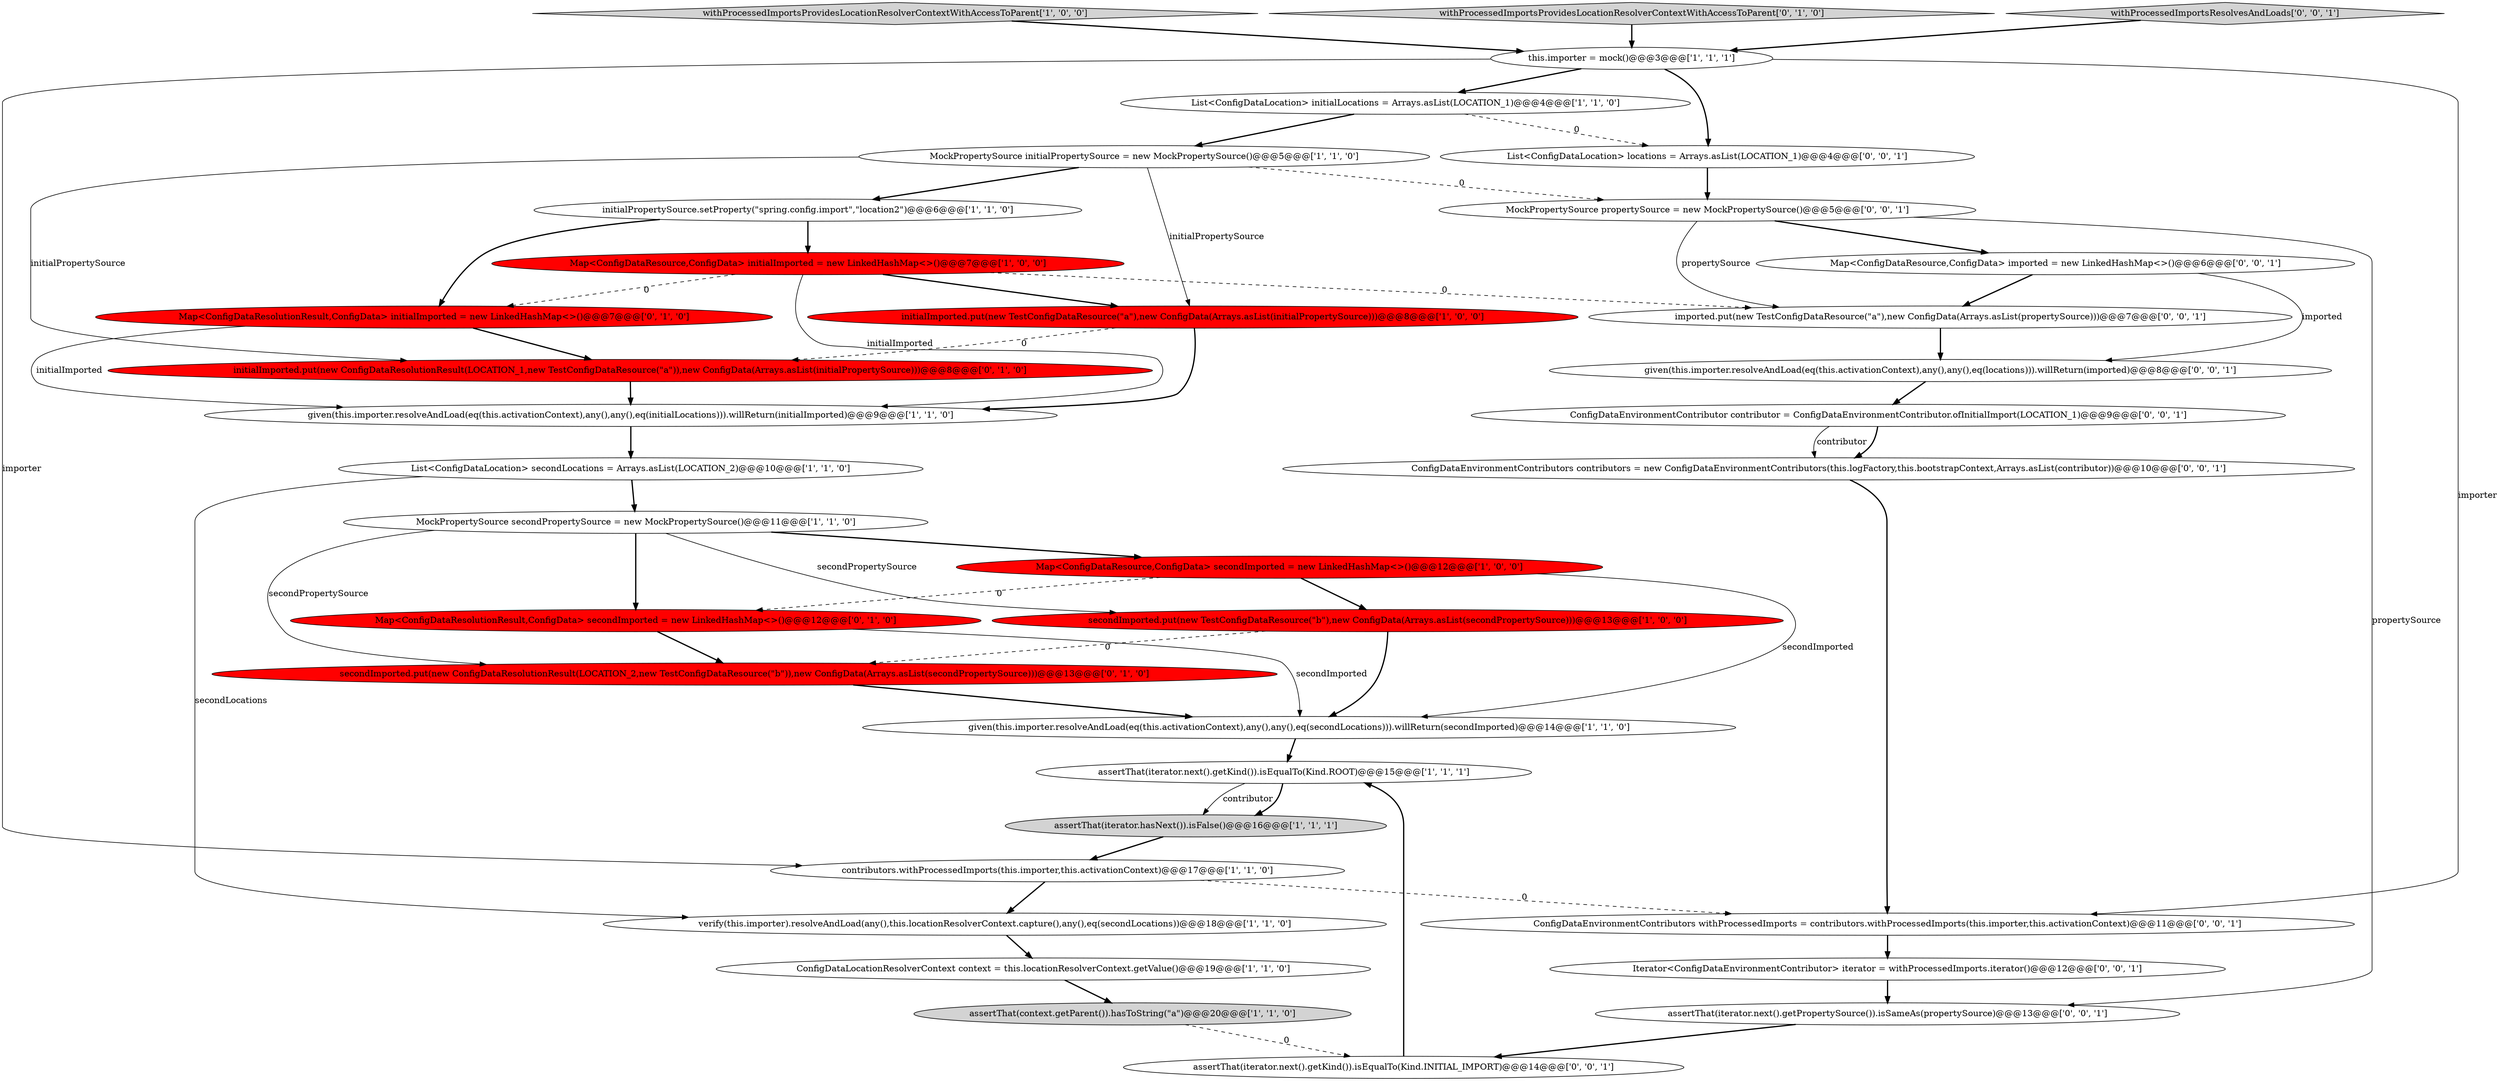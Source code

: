 digraph {
15 [style = filled, label = "List<ConfigDataLocation> secondLocations = Arrays.asList(LOCATION_2)@@@10@@@['1', '1', '0']", fillcolor = white, shape = ellipse image = "AAA0AAABBB1BBB"];
33 [style = filled, label = "MockPropertySource propertySource = new MockPropertySource()@@@5@@@['0', '0', '1']", fillcolor = white, shape = ellipse image = "AAA0AAABBB3BBB"];
7 [style = filled, label = "withProcessedImportsProvidesLocationResolverContextWithAccessToParent['1', '0', '0']", fillcolor = lightgray, shape = diamond image = "AAA0AAABBB1BBB"];
17 [style = filled, label = "MockPropertySource secondPropertySource = new MockPropertySource()@@@11@@@['1', '1', '0']", fillcolor = white, shape = ellipse image = "AAA0AAABBB1BBB"];
19 [style = filled, label = "secondImported.put(new ConfigDataResolutionResult(LOCATION_2,new TestConfigDataResource(\"b\")),new ConfigData(Arrays.asList(secondPropertySource)))@@@13@@@['0', '1', '0']", fillcolor = red, shape = ellipse image = "AAA1AAABBB2BBB"];
22 [style = filled, label = "Map<ConfigDataResolutionResult,ConfigData> initialImported = new LinkedHashMap<>()@@@7@@@['0', '1', '0']", fillcolor = red, shape = ellipse image = "AAA1AAABBB2BBB"];
32 [style = filled, label = "Iterator<ConfigDataEnvironmentContributor> iterator = withProcessedImports.iterator()@@@12@@@['0', '0', '1']", fillcolor = white, shape = ellipse image = "AAA0AAABBB3BBB"];
9 [style = filled, label = "MockPropertySource initialPropertySource = new MockPropertySource()@@@5@@@['1', '1', '0']", fillcolor = white, shape = ellipse image = "AAA0AAABBB1BBB"];
31 [style = filled, label = "ConfigDataEnvironmentContributors withProcessedImports = contributors.withProcessedImports(this.importer,this.activationContext)@@@11@@@['0', '0', '1']", fillcolor = white, shape = ellipse image = "AAA0AAABBB3BBB"];
12 [style = filled, label = "initialPropertySource.setProperty(\"spring.config.import\",\"location2\")@@@6@@@['1', '1', '0']", fillcolor = white, shape = ellipse image = "AAA0AAABBB1BBB"];
20 [style = filled, label = "initialImported.put(new ConfigDataResolutionResult(LOCATION_1,new TestConfigDataResource(\"a\")),new ConfigData(Arrays.asList(initialPropertySource)))@@@8@@@['0', '1', '0']", fillcolor = red, shape = ellipse image = "AAA1AAABBB2BBB"];
16 [style = filled, label = "assertThat(context.getParent()).hasToString(\"a\")@@@20@@@['1', '1', '0']", fillcolor = lightgray, shape = ellipse image = "AAA0AAABBB1BBB"];
35 [style = filled, label = "Map<ConfigDataResource,ConfigData> imported = new LinkedHashMap<>()@@@6@@@['0', '0', '1']", fillcolor = white, shape = ellipse image = "AAA0AAABBB3BBB"];
10 [style = filled, label = "ConfigDataLocationResolverContext context = this.locationResolverContext.getValue()@@@19@@@['1', '1', '0']", fillcolor = white, shape = ellipse image = "AAA0AAABBB1BBB"];
11 [style = filled, label = "contributors.withProcessedImports(this.importer,this.activationContext)@@@17@@@['1', '1', '0']", fillcolor = white, shape = ellipse image = "AAA0AAABBB1BBB"];
2 [style = filled, label = "secondImported.put(new TestConfigDataResource(\"b\"),new ConfigData(Arrays.asList(secondPropertySource)))@@@13@@@['1', '0', '0']", fillcolor = red, shape = ellipse image = "AAA1AAABBB1BBB"];
6 [style = filled, label = "initialImported.put(new TestConfigDataResource(\"a\"),new ConfigData(Arrays.asList(initialPropertySource)))@@@8@@@['1', '0', '0']", fillcolor = red, shape = ellipse image = "AAA1AAABBB1BBB"];
28 [style = filled, label = "assertThat(iterator.next().getPropertySource()).isSameAs(propertySource)@@@13@@@['0', '0', '1']", fillcolor = white, shape = ellipse image = "AAA0AAABBB3BBB"];
29 [style = filled, label = "List<ConfigDataLocation> locations = Arrays.asList(LOCATION_1)@@@4@@@['0', '0', '1']", fillcolor = white, shape = ellipse image = "AAA0AAABBB3BBB"];
30 [style = filled, label = "given(this.importer.resolveAndLoad(eq(this.activationContext),any(),any(),eq(locations))).willReturn(imported)@@@8@@@['0', '0', '1']", fillcolor = white, shape = ellipse image = "AAA0AAABBB3BBB"];
4 [style = filled, label = "List<ConfigDataLocation> initialLocations = Arrays.asList(LOCATION_1)@@@4@@@['1', '1', '0']", fillcolor = white, shape = ellipse image = "AAA0AAABBB1BBB"];
27 [style = filled, label = "assertThat(iterator.next().getKind()).isEqualTo(Kind.INITIAL_IMPORT)@@@14@@@['0', '0', '1']", fillcolor = white, shape = ellipse image = "AAA0AAABBB3BBB"];
5 [style = filled, label = "Map<ConfigDataResource,ConfigData> initialImported = new LinkedHashMap<>()@@@7@@@['1', '0', '0']", fillcolor = red, shape = ellipse image = "AAA1AAABBB1BBB"];
26 [style = filled, label = "ConfigDataEnvironmentContributor contributor = ConfigDataEnvironmentContributor.ofInitialImport(LOCATION_1)@@@9@@@['0', '0', '1']", fillcolor = white, shape = ellipse image = "AAA0AAABBB3BBB"];
3 [style = filled, label = "assertThat(iterator.hasNext()).isFalse()@@@16@@@['1', '1', '1']", fillcolor = lightgray, shape = ellipse image = "AAA0AAABBB1BBB"];
0 [style = filled, label = "verify(this.importer).resolveAndLoad(any(),this.locationResolverContext.capture(),any(),eq(secondLocations))@@@18@@@['1', '1', '0']", fillcolor = white, shape = ellipse image = "AAA0AAABBB1BBB"];
18 [style = filled, label = "Map<ConfigDataResource,ConfigData> secondImported = new LinkedHashMap<>()@@@12@@@['1', '0', '0']", fillcolor = red, shape = ellipse image = "AAA1AAABBB1BBB"];
25 [style = filled, label = "imported.put(new TestConfigDataResource(\"a\"),new ConfigData(Arrays.asList(propertySource)))@@@7@@@['0', '0', '1']", fillcolor = white, shape = ellipse image = "AAA0AAABBB3BBB"];
1 [style = filled, label = "given(this.importer.resolveAndLoad(eq(this.activationContext),any(),any(),eq(initialLocations))).willReturn(initialImported)@@@9@@@['1', '1', '0']", fillcolor = white, shape = ellipse image = "AAA0AAABBB1BBB"];
24 [style = filled, label = "ConfigDataEnvironmentContributors contributors = new ConfigDataEnvironmentContributors(this.logFactory,this.bootstrapContext,Arrays.asList(contributor))@@@10@@@['0', '0', '1']", fillcolor = white, shape = ellipse image = "AAA0AAABBB3BBB"];
21 [style = filled, label = "Map<ConfigDataResolutionResult,ConfigData> secondImported = new LinkedHashMap<>()@@@12@@@['0', '1', '0']", fillcolor = red, shape = ellipse image = "AAA1AAABBB2BBB"];
8 [style = filled, label = "this.importer = mock()@@@3@@@['1', '1', '1']", fillcolor = white, shape = ellipse image = "AAA0AAABBB1BBB"];
14 [style = filled, label = "given(this.importer.resolveAndLoad(eq(this.activationContext),any(),any(),eq(secondLocations))).willReturn(secondImported)@@@14@@@['1', '1', '0']", fillcolor = white, shape = ellipse image = "AAA0AAABBB1BBB"];
13 [style = filled, label = "assertThat(iterator.next().getKind()).isEqualTo(Kind.ROOT)@@@15@@@['1', '1', '1']", fillcolor = white, shape = ellipse image = "AAA0AAABBB1BBB"];
23 [style = filled, label = "withProcessedImportsProvidesLocationResolverContextWithAccessToParent['0', '1', '0']", fillcolor = lightgray, shape = diamond image = "AAA0AAABBB2BBB"];
34 [style = filled, label = "withProcessedImportsResolvesAndLoads['0', '0', '1']", fillcolor = lightgray, shape = diamond image = "AAA0AAABBB3BBB"];
27->13 [style = bold, label=""];
4->9 [style = bold, label=""];
8->31 [style = solid, label="importer"];
33->35 [style = bold, label=""];
2->19 [style = dashed, label="0"];
12->5 [style = bold, label=""];
8->11 [style = solid, label="importer"];
21->19 [style = bold, label=""];
17->19 [style = solid, label="secondPropertySource"];
21->14 [style = solid, label="secondImported"];
6->20 [style = dashed, label="0"];
16->27 [style = dashed, label="0"];
25->30 [style = bold, label=""];
1->15 [style = bold, label=""];
31->32 [style = bold, label=""];
30->26 [style = bold, label=""];
3->11 [style = bold, label=""];
33->25 [style = solid, label="propertySource"];
5->25 [style = dashed, label="0"];
20->1 [style = bold, label=""];
34->8 [style = bold, label=""];
18->2 [style = bold, label=""];
23->8 [style = bold, label=""];
7->8 [style = bold, label=""];
26->24 [style = bold, label=""];
33->28 [style = solid, label="propertySource"];
9->33 [style = dashed, label="0"];
35->25 [style = bold, label=""];
6->1 [style = bold, label=""];
9->20 [style = solid, label="initialPropertySource"];
15->17 [style = bold, label=""];
0->10 [style = bold, label=""];
11->0 [style = bold, label=""];
29->33 [style = bold, label=""];
17->2 [style = solid, label="secondPropertySource"];
13->3 [style = solid, label="contributor"];
19->14 [style = bold, label=""];
5->6 [style = bold, label=""];
13->3 [style = bold, label=""];
10->16 [style = bold, label=""];
22->20 [style = bold, label=""];
24->31 [style = bold, label=""];
11->31 [style = dashed, label="0"];
9->6 [style = solid, label="initialPropertySource"];
18->21 [style = dashed, label="0"];
2->14 [style = bold, label=""];
22->1 [style = solid, label="initialImported"];
35->30 [style = solid, label="imported"];
18->14 [style = solid, label="secondImported"];
9->12 [style = bold, label=""];
28->27 [style = bold, label=""];
8->4 [style = bold, label=""];
14->13 [style = bold, label=""];
15->0 [style = solid, label="secondLocations"];
26->24 [style = solid, label="contributor"];
4->29 [style = dashed, label="0"];
32->28 [style = bold, label=""];
17->21 [style = bold, label=""];
8->29 [style = bold, label=""];
5->1 [style = solid, label="initialImported"];
12->22 [style = bold, label=""];
17->18 [style = bold, label=""];
5->22 [style = dashed, label="0"];
}
